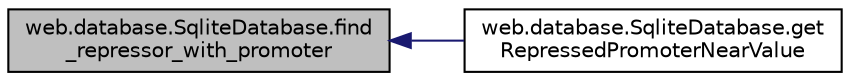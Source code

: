 digraph "web.database.SqliteDatabase.find_repressor_with_promoter"
{
  edge [fontname="Helvetica",fontsize="10",labelfontname="Helvetica",labelfontsize="10"];
  node [fontname="Helvetica",fontsize="10",shape=record];
  rankdir="LR";
  Node1 [label="web.database.SqliteDatabase.find\l_repressor_with_promoter",height=0.2,width=0.4,color="black", fillcolor="grey75", style="filled" fontcolor="black"];
  Node1 -> Node2 [dir="back",color="midnightblue",fontsize="10",style="solid",fontname="Helvetica"];
  Node2 [label="web.database.SqliteDatabase.get\lRepressedPromoterNearValue",height=0.2,width=0.4,color="black", fillcolor="white", style="filled",URL="$classweb_1_1database_1_1_sqlite_database.html#ad9fa566c6ea0c8fa75d402bd1502f38b"];
}
